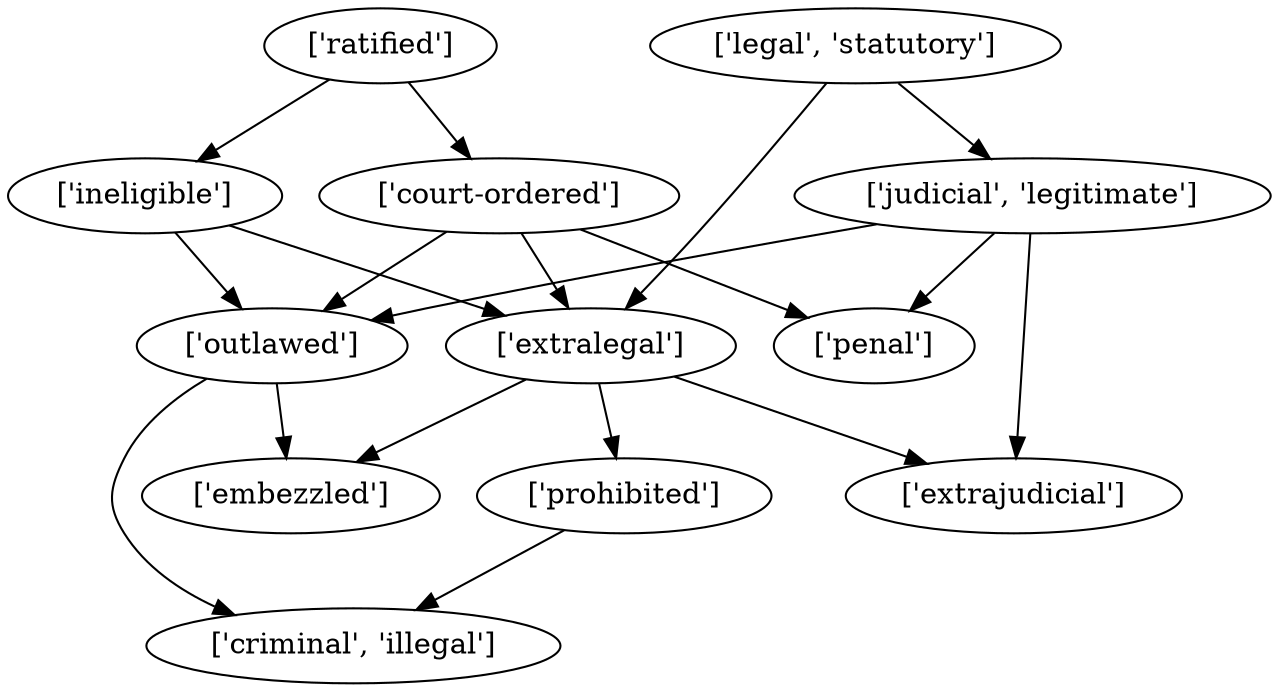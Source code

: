 strict digraph  {
	"['extralegal']" -> "['extrajudicial']";
	"['extralegal']" -> "['embezzled']";
	"['extralegal']" -> "['prohibited']";
	"['prohibited']" -> "['criminal', 'illegal']";
	"['judicial', 'legitimate']" -> "['extrajudicial']";
	"['judicial', 'legitimate']" -> "['outlawed']";
	"['judicial', 'legitimate']" -> "['penal']";
	"['outlawed']" -> "['embezzled']";
	"['outlawed']" -> "['criminal', 'illegal']";
	"['ineligible']" -> "['extralegal']";
	"['ineligible']" -> "['outlawed']";
	"['legal', 'statutory']" -> "['extralegal']";
	"['legal', 'statutory']" -> "['judicial', 'legitimate']";
	"['ratified']" -> "['ineligible']";
	"['ratified']" -> "['court-ordered']";
	"['court-ordered']" -> "['extralegal']";
	"['court-ordered']" -> "['outlawed']";
	"['court-ordered']" -> "['penal']";
}

